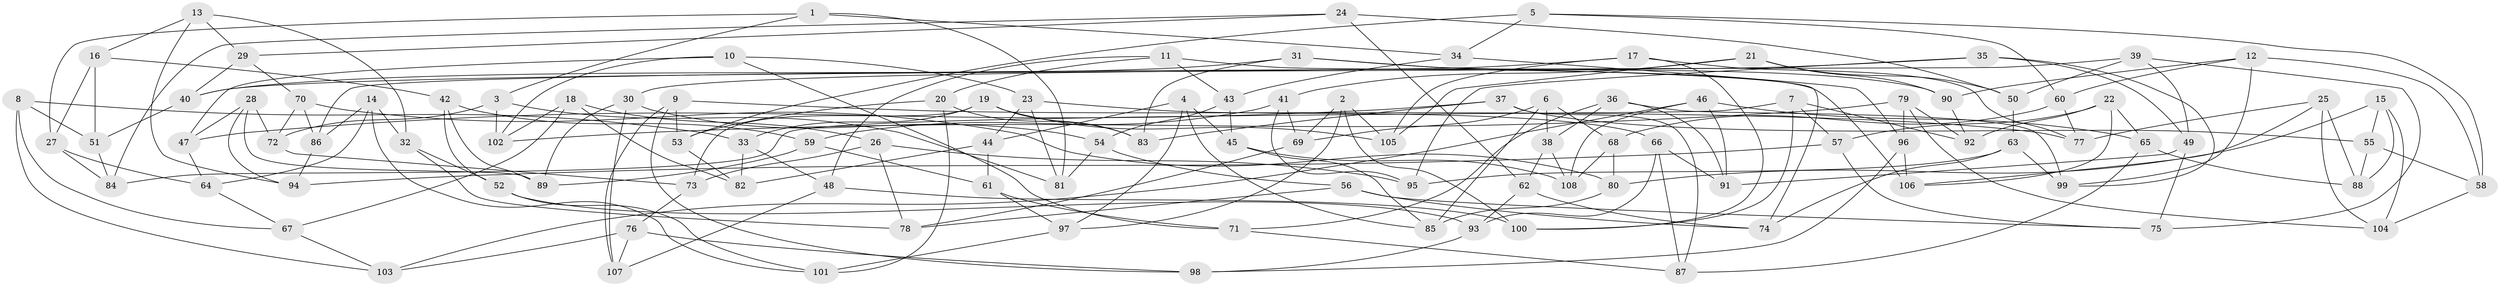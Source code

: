 // Generated by graph-tools (version 1.1) at 2025/16/03/09/25 04:16:33]
// undirected, 108 vertices, 216 edges
graph export_dot {
graph [start="1"]
  node [color=gray90,style=filled];
  1;
  2;
  3;
  4;
  5;
  6;
  7;
  8;
  9;
  10;
  11;
  12;
  13;
  14;
  15;
  16;
  17;
  18;
  19;
  20;
  21;
  22;
  23;
  24;
  25;
  26;
  27;
  28;
  29;
  30;
  31;
  32;
  33;
  34;
  35;
  36;
  37;
  38;
  39;
  40;
  41;
  42;
  43;
  44;
  45;
  46;
  47;
  48;
  49;
  50;
  51;
  52;
  53;
  54;
  55;
  56;
  57;
  58;
  59;
  60;
  61;
  62;
  63;
  64;
  65;
  66;
  67;
  68;
  69;
  70;
  71;
  72;
  73;
  74;
  75;
  76;
  77;
  78;
  79;
  80;
  81;
  82;
  83;
  84;
  85;
  86;
  87;
  88;
  89;
  90;
  91;
  92;
  93;
  94;
  95;
  96;
  97;
  98;
  99;
  100;
  101;
  102;
  103;
  104;
  105;
  106;
  107;
  108;
  1 -- 34;
  1 -- 81;
  1 -- 27;
  1 -- 3;
  2 -- 69;
  2 -- 100;
  2 -- 97;
  2 -- 105;
  3 -- 72;
  3 -- 102;
  3 -- 81;
  4 -- 85;
  4 -- 44;
  4 -- 45;
  4 -- 97;
  5 -- 53;
  5 -- 34;
  5 -- 58;
  5 -- 60;
  6 -- 38;
  6 -- 69;
  6 -- 68;
  6 -- 85;
  7 -- 84;
  7 -- 100;
  7 -- 92;
  7 -- 57;
  8 -- 33;
  8 -- 67;
  8 -- 51;
  8 -- 103;
  9 -- 107;
  9 -- 77;
  9 -- 98;
  9 -- 53;
  10 -- 102;
  10 -- 71;
  10 -- 23;
  10 -- 47;
  11 -- 48;
  11 -- 43;
  11 -- 106;
  11 -- 20;
  12 -- 58;
  12 -- 99;
  12 -- 90;
  12 -- 60;
  13 -- 94;
  13 -- 29;
  13 -- 32;
  13 -- 16;
  14 -- 32;
  14 -- 64;
  14 -- 101;
  14 -- 86;
  15 -- 55;
  15 -- 80;
  15 -- 104;
  15 -- 88;
  16 -- 27;
  16 -- 51;
  16 -- 42;
  17 -- 100;
  17 -- 30;
  17 -- 105;
  17 -- 77;
  18 -- 82;
  18 -- 26;
  18 -- 102;
  18 -- 67;
  19 -- 33;
  19 -- 105;
  19 -- 73;
  19 -- 83;
  20 -- 101;
  20 -- 53;
  20 -- 83;
  21 -- 41;
  21 -- 90;
  21 -- 50;
  21 -- 105;
  22 -- 65;
  22 -- 92;
  22 -- 106;
  22 -- 57;
  23 -- 81;
  23 -- 66;
  23 -- 44;
  24 -- 62;
  24 -- 84;
  24 -- 29;
  24 -- 50;
  25 -- 88;
  25 -- 104;
  25 -- 77;
  25 -- 106;
  26 -- 95;
  26 -- 78;
  26 -- 73;
  27 -- 84;
  27 -- 64;
  28 -- 94;
  28 -- 72;
  28 -- 89;
  28 -- 47;
  29 -- 70;
  29 -- 40;
  30 -- 54;
  30 -- 107;
  30 -- 89;
  31 -- 40;
  31 -- 90;
  31 -- 74;
  31 -- 83;
  32 -- 52;
  32 -- 78;
  33 -- 82;
  33 -- 48;
  34 -- 96;
  34 -- 43;
  35 -- 95;
  35 -- 40;
  35 -- 99;
  35 -- 49;
  36 -- 91;
  36 -- 38;
  36 -- 71;
  36 -- 99;
  37 -- 87;
  37 -- 83;
  37 -- 47;
  37 -- 55;
  38 -- 108;
  38 -- 62;
  39 -- 49;
  39 -- 86;
  39 -- 50;
  39 -- 75;
  40 -- 51;
  41 -- 59;
  41 -- 95;
  41 -- 69;
  42 -- 89;
  42 -- 59;
  42 -- 52;
  43 -- 54;
  43 -- 45;
  44 -- 61;
  44 -- 82;
  45 -- 108;
  45 -- 85;
  46 -- 108;
  46 -- 65;
  46 -- 91;
  46 -- 103;
  47 -- 64;
  48 -- 100;
  48 -- 107;
  49 -- 75;
  49 -- 91;
  50 -- 63;
  51 -- 84;
  52 -- 101;
  52 -- 93;
  53 -- 82;
  54 -- 56;
  54 -- 81;
  55 -- 58;
  55 -- 88;
  56 -- 75;
  56 -- 74;
  56 -- 78;
  57 -- 94;
  57 -- 75;
  58 -- 104;
  59 -- 61;
  59 -- 89;
  60 -- 68;
  60 -- 77;
  61 -- 97;
  61 -- 71;
  62 -- 93;
  62 -- 74;
  63 -- 74;
  63 -- 99;
  63 -- 95;
  64 -- 67;
  65 -- 87;
  65 -- 88;
  66 -- 91;
  66 -- 93;
  66 -- 87;
  67 -- 103;
  68 -- 80;
  68 -- 108;
  69 -- 78;
  70 -- 80;
  70 -- 86;
  70 -- 72;
  71 -- 87;
  72 -- 73;
  73 -- 76;
  76 -- 98;
  76 -- 107;
  76 -- 103;
  79 -- 104;
  79 -- 92;
  79 -- 102;
  79 -- 96;
  80 -- 85;
  86 -- 94;
  90 -- 92;
  93 -- 98;
  96 -- 106;
  96 -- 98;
  97 -- 101;
}
